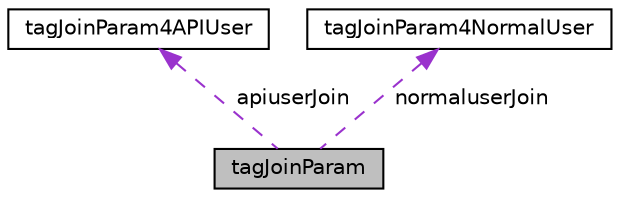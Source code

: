 digraph "tagJoinParam"
{
  edge [fontname="Helvetica",fontsize="10",labelfontname="Helvetica",labelfontsize="10"];
  node [fontname="Helvetica",fontsize="10",shape=record];
  Node1 [label="tagJoinParam",height=0.2,width=0.4,color="black", fillcolor="grey75", style="filled", fontcolor="black"];
  Node2 -> Node1 [dir="back",color="darkorchid3",fontsize="10",style="dashed",label=" apiuserJoin" ,fontname="Helvetica"];
  Node2 [label="tagJoinParam4APIUser",height=0.2,width=0.4,color="black", fillcolor="white", style="filled",URL="$structtag_join_param4_a_p_i_user.html",tooltip="Join meeting Parameter for API user. A more detailed struct description. "];
  Node3 -> Node1 [dir="back",color="darkorchid3",fontsize="10",style="dashed",label=" normaluserJoin" ,fontname="Helvetica"];
  Node3 [label="tagJoinParam4NormalUser",height=0.2,width=0.4,color="black", fillcolor="white", style="filled",URL="$structtag_join_param4_normal_user.html"];
}
